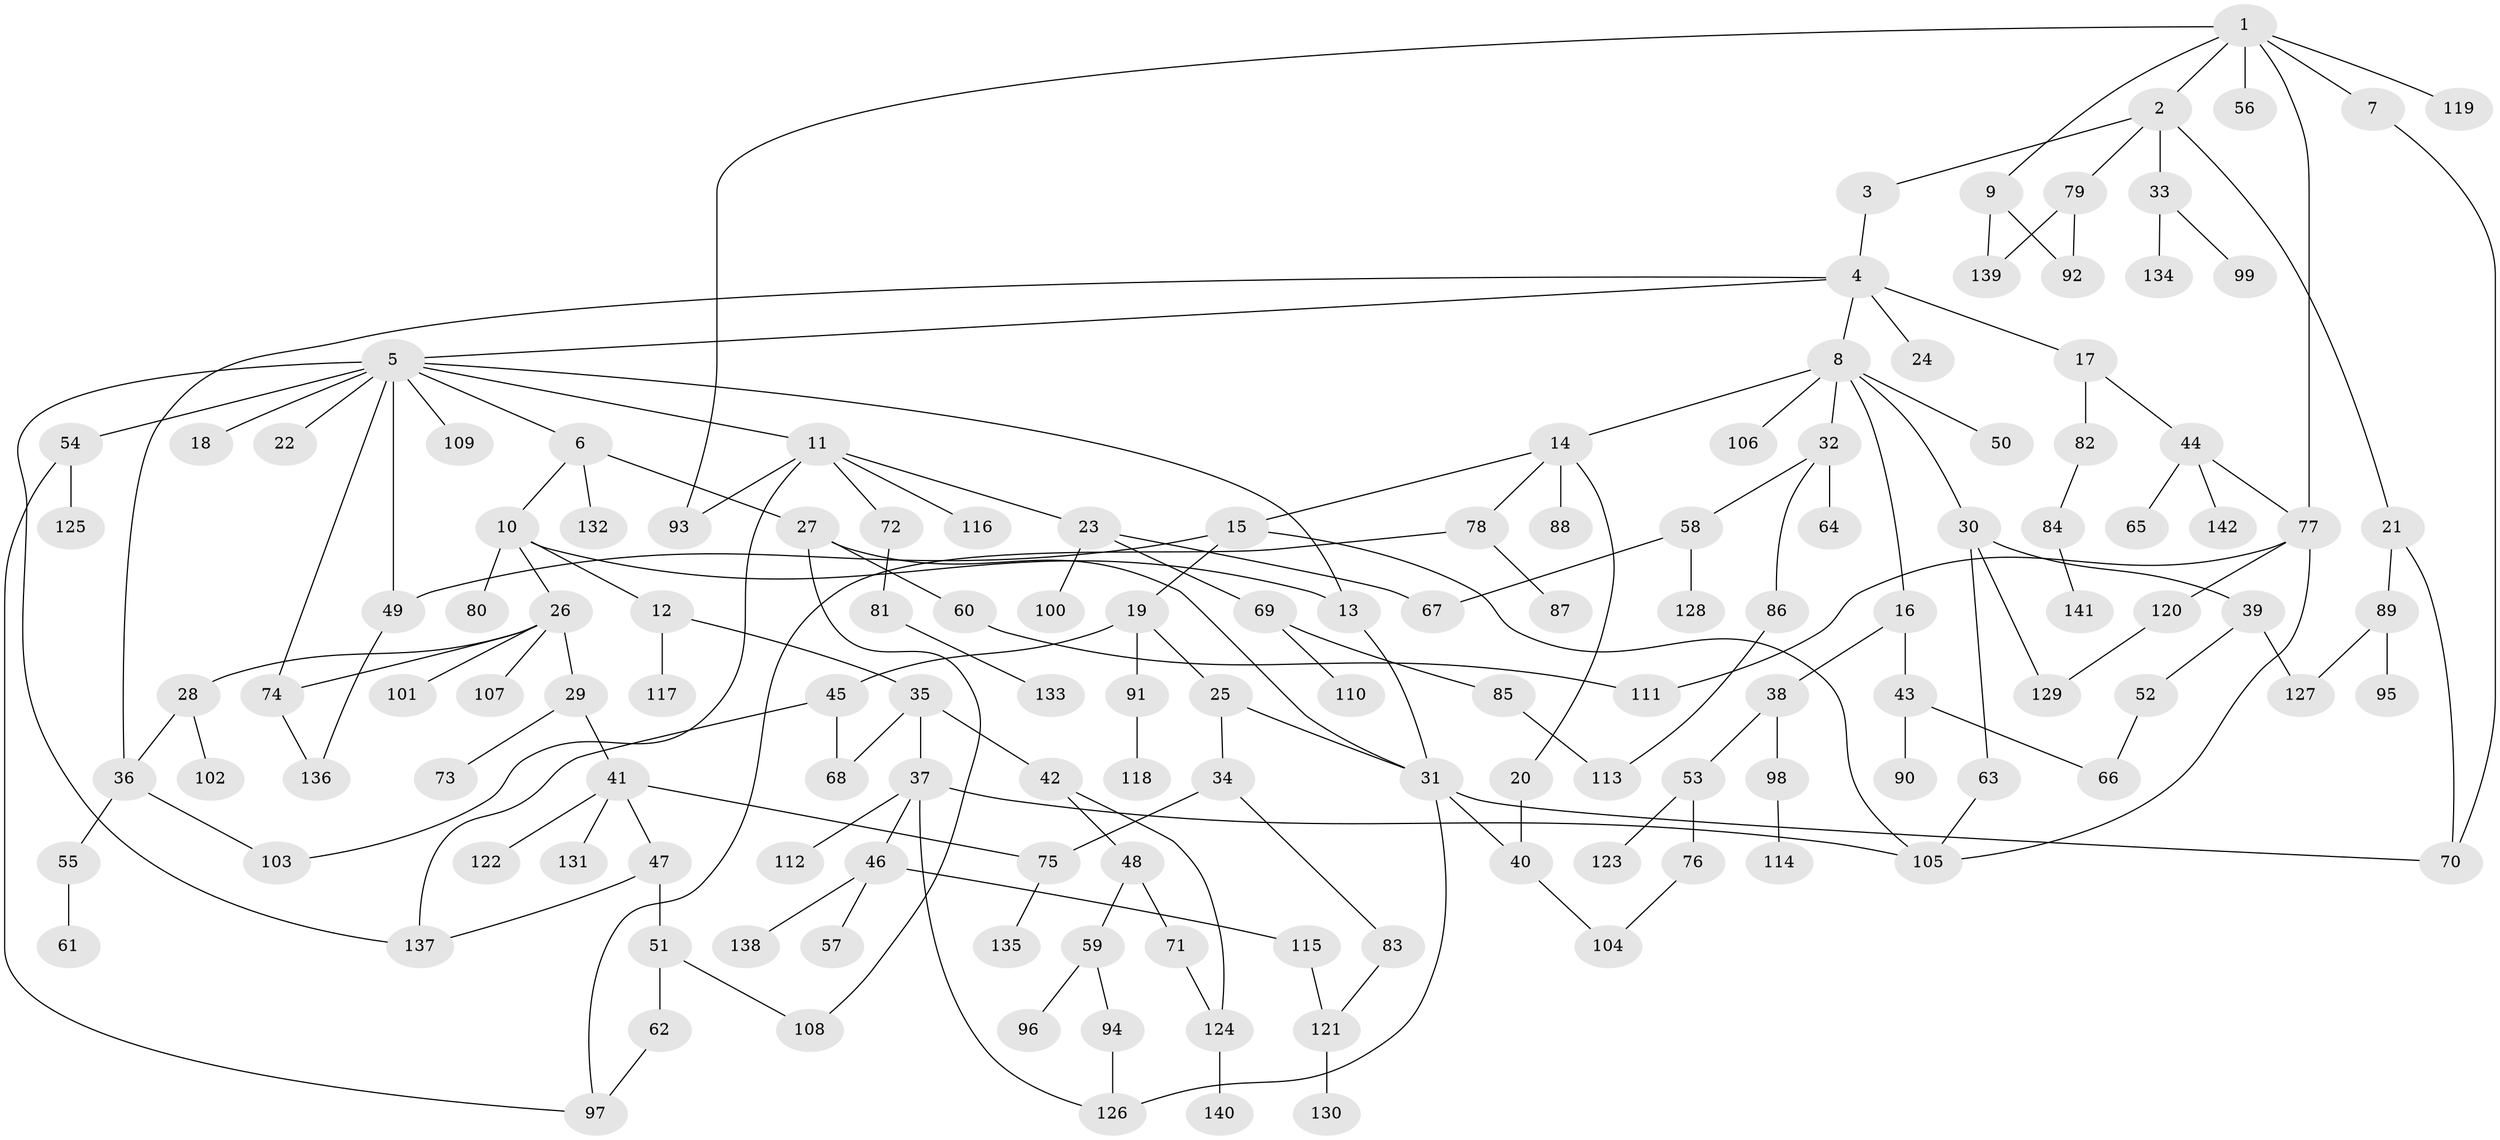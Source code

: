 // coarse degree distribution, {8: 0.01020408163265306, 6: 0.030612244897959183, 2: 0.24489795918367346, 15: 0.01020408163265306, 4: 0.12244897959183673, 9: 0.01020408163265306, 5: 0.04081632653061224, 3: 0.1836734693877551, 1: 0.32653061224489793, 7: 0.02040816326530612}
// Generated by graph-tools (version 1.1) at 2025/23/03/03/25 07:23:31]
// undirected, 142 vertices, 177 edges
graph export_dot {
graph [start="1"]
  node [color=gray90,style=filled];
  1;
  2;
  3;
  4;
  5;
  6;
  7;
  8;
  9;
  10;
  11;
  12;
  13;
  14;
  15;
  16;
  17;
  18;
  19;
  20;
  21;
  22;
  23;
  24;
  25;
  26;
  27;
  28;
  29;
  30;
  31;
  32;
  33;
  34;
  35;
  36;
  37;
  38;
  39;
  40;
  41;
  42;
  43;
  44;
  45;
  46;
  47;
  48;
  49;
  50;
  51;
  52;
  53;
  54;
  55;
  56;
  57;
  58;
  59;
  60;
  61;
  62;
  63;
  64;
  65;
  66;
  67;
  68;
  69;
  70;
  71;
  72;
  73;
  74;
  75;
  76;
  77;
  78;
  79;
  80;
  81;
  82;
  83;
  84;
  85;
  86;
  87;
  88;
  89;
  90;
  91;
  92;
  93;
  94;
  95;
  96;
  97;
  98;
  99;
  100;
  101;
  102;
  103;
  104;
  105;
  106;
  107;
  108;
  109;
  110;
  111;
  112;
  113;
  114;
  115;
  116;
  117;
  118;
  119;
  120;
  121;
  122;
  123;
  124;
  125;
  126;
  127;
  128;
  129;
  130;
  131;
  132;
  133;
  134;
  135;
  136;
  137;
  138;
  139;
  140;
  141;
  142;
  1 -- 2;
  1 -- 7;
  1 -- 9;
  1 -- 56;
  1 -- 77;
  1 -- 119;
  1 -- 93;
  2 -- 3;
  2 -- 21;
  2 -- 33;
  2 -- 79;
  3 -- 4;
  4 -- 5;
  4 -- 8;
  4 -- 17;
  4 -- 24;
  4 -- 36;
  5 -- 6;
  5 -- 11;
  5 -- 18;
  5 -- 22;
  5 -- 49;
  5 -- 54;
  5 -- 109;
  5 -- 137;
  5 -- 74;
  5 -- 13;
  6 -- 10;
  6 -- 27;
  6 -- 132;
  7 -- 70;
  8 -- 14;
  8 -- 16;
  8 -- 30;
  8 -- 32;
  8 -- 50;
  8 -- 106;
  9 -- 92;
  9 -- 139;
  10 -- 12;
  10 -- 13;
  10 -- 26;
  10 -- 80;
  11 -- 23;
  11 -- 72;
  11 -- 93;
  11 -- 116;
  11 -- 103;
  12 -- 35;
  12 -- 117;
  13 -- 31;
  14 -- 15;
  14 -- 20;
  14 -- 78;
  14 -- 88;
  15 -- 19;
  15 -- 105;
  15 -- 49;
  16 -- 38;
  16 -- 43;
  17 -- 44;
  17 -- 82;
  19 -- 25;
  19 -- 45;
  19 -- 91;
  20 -- 40;
  21 -- 89;
  21 -- 70;
  23 -- 67;
  23 -- 69;
  23 -- 100;
  25 -- 34;
  25 -- 31;
  26 -- 28;
  26 -- 29;
  26 -- 74;
  26 -- 101;
  26 -- 107;
  27 -- 31;
  27 -- 60;
  27 -- 108;
  28 -- 36;
  28 -- 102;
  29 -- 41;
  29 -- 73;
  30 -- 39;
  30 -- 63;
  30 -- 129;
  31 -- 70;
  31 -- 126;
  31 -- 40;
  32 -- 58;
  32 -- 64;
  32 -- 86;
  33 -- 99;
  33 -- 134;
  34 -- 83;
  34 -- 75;
  35 -- 37;
  35 -- 42;
  35 -- 68;
  36 -- 55;
  36 -- 103;
  37 -- 46;
  37 -- 112;
  37 -- 126;
  37 -- 105;
  38 -- 53;
  38 -- 98;
  39 -- 52;
  39 -- 127;
  40 -- 104;
  41 -- 47;
  41 -- 75;
  41 -- 122;
  41 -- 131;
  42 -- 48;
  42 -- 124;
  43 -- 90;
  43 -- 66;
  44 -- 65;
  44 -- 142;
  44 -- 77;
  45 -- 137;
  45 -- 68;
  46 -- 57;
  46 -- 115;
  46 -- 138;
  47 -- 51;
  47 -- 137;
  48 -- 59;
  48 -- 71;
  49 -- 136;
  51 -- 62;
  51 -- 108;
  52 -- 66;
  53 -- 76;
  53 -- 123;
  54 -- 125;
  54 -- 97;
  55 -- 61;
  58 -- 128;
  58 -- 67;
  59 -- 94;
  59 -- 96;
  60 -- 111;
  62 -- 97;
  63 -- 105;
  69 -- 85;
  69 -- 110;
  71 -- 124;
  72 -- 81;
  74 -- 136;
  75 -- 135;
  76 -- 104;
  77 -- 111;
  77 -- 120;
  77 -- 105;
  78 -- 87;
  78 -- 97;
  79 -- 139;
  79 -- 92;
  81 -- 133;
  82 -- 84;
  83 -- 121;
  84 -- 141;
  85 -- 113;
  86 -- 113;
  89 -- 95;
  89 -- 127;
  91 -- 118;
  94 -- 126;
  98 -- 114;
  115 -- 121;
  120 -- 129;
  121 -- 130;
  124 -- 140;
}
